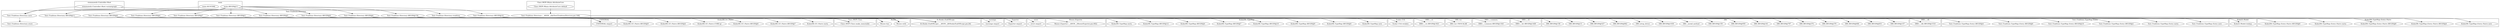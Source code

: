 digraph {
graph [overlap=false]
subgraph cluster_KiokuX_Model {
	label="KiokuX::Model";
	"KiokuX::Model::lookup";
}
subgraph cluster_Scalar_Util {
	label="Scalar::Util";
	"Scalar::Util::weaken";
}
subgraph cluster_UNIVERSAL {
	label="UNIVERSAL";
	"UNIVERSAL::import";
}
subgraph cluster_DBD___st {
	label="DBD::_::st";
	"DBD::_::st::BEGIN@1821";
}
subgraph cluster_DBI_var {
	label="DBI::var";
	"DBI::var::TIESCALAR";
}
subgraph cluster_DBD___common {
	label="DBD::_::common";
	"DBD::_::common::BEGIN@1343";
}
subgraph cluster_warnings {
	label="warnings";
	"warnings::import";
}
subgraph cluster_KiokuDB_GC_Naive {
	label="KiokuDB::GC::Naive";
	"KiokuDB::GC::Naive::BEGIN@6";
	"KiokuDB::GC::Naive::CORE:qr";
	"KiokuDB::GC::Naive::BEGIN@4";
	"KiokuDB::GC::Naive::BEGIN@9";
	"KiokuDB::GC::Naive::meta";
	"KiokuDB::GC::Naive::BEGIN@7";
}
subgraph cluster_Class_MOP_Class {
	label="Class::MOP::Class";
	"Class::MOP::Class::make_immutable";
}
subgraph cluster_stemmaweb_Controller_Root {
	label="stemmaweb::Controller::Root";
	"stemmaweb::Controller::Root::variantgraph";
}
subgraph cluster_KiokuDB_TypeMap_Entry_Naive {
	label="KiokuDB::TypeMap::Entry::Naive";
	"KiokuDB::TypeMap::Entry::Naive::new";
	"KiokuDB::TypeMap::Entry::Naive::BEGIN@4";
	"KiokuDB::TypeMap::Entry::Naive::BEGIN@8";
	"KiokuDB::TypeMap::Entry::Naive::meta";
	"KiokuDB::TypeMap::Entry::Naive::BEGIN@6";
}
subgraph cluster_main {
	label="main";
	"main::RUNTIME";
	"main::BEGIN@11";
}
subgraph cluster_Class_MOP_Mixin_AttributeCore {
	label="Class::MOP::Mixin::AttributeCore";
	"Class::MOP::Mixin::AttributeCore::default";
}
subgraph cluster_Moose {
	label="Moose";
	"Moose::with";
	"Moose::has";
}
subgraph cluster_KiokuDB_TypeMap {
	label="KiokuDB::TypeMap";
	"KiokuDB::TypeMap::BEGIN@7";
	"KiokuDB::TypeMap::new";
	"KiokuDB::TypeMap::BEGIN@12";
	"KiokuDB::TypeMap::meta";
	"KiokuDB::TypeMap::BEGIN@6";
	"KiokuDB::TypeMap::BEGIN@9";
	"KiokuDB::TypeMap::BEGIN@10";
	"KiokuDB::TypeMap::BEGIN@4";
}
subgraph cluster_DBD___dr {
	label="DBD::_::dr";
	"DBD::_::dr::BEGIN@1449";
}
subgraph cluster_Exporter {
	label="Exporter";
	"Exporter::import";
}
subgraph cluster_DBI {
	label="DBI";
	"DBI::BEGIN@274";
	"DBI::BEGIN@797";
	"DBI::BEGIN@161";
	"DBI::BEGIN@959";
	"DBI::BEGIN@159";
	"DBI::_install_method";
	"DBI::BEGIN@1030";
	"DBI::setup_driver";
	"DBI::BEGIN@862";
	"DBI::BEGIN@527";
	"DBI::BEGIN@13";
	"DBI::BEGIN@158";
	"DBI::BEGIN@157";
	"DBI::BEGIN@831";
	"DBI::BEGIN@684";
	"DBI::BEGIN@270";
}
subgraph cluster_DBD___db {
	label="DBD::_::db";
	"DBD::_::db::BEGIN@1510";
}
subgraph cluster_Text_Tradition_Directory {
	label="Text::Tradition::Directory";
	"Text::Tradition::Directory::BEGIN@8";
	"Text::Tradition::Directory::BEGIN@4";
	"Text::Tradition::Directory::BEGIN@7";
	"Text::Tradition::Directory::BEGIN@3";
	"Text::Tradition::Directory::BEGIN@5";
	"Text::Tradition::Directory::BEGIN@9";
	"Text::Tradition::Directory::BEGIN@6";
	"Text::Tradition::Directory::BEGIN@154";
	"Text::Tradition::Directory::BEGIN@11";
	"Text::Tradition::Directory::tradition";
	"Text::Tradition::Directory::store";
	"Text::Tradition::Directory::save";
	"Text::Tradition::Directory::BEGIN@10";
	"Text::Tradition::Directory::__ANON__[lib/Text/Tradition/Directory.pm:168]";
}
subgraph cluster_Moose_Exporter {
	label="Moose::Exporter";
	"Moose::Exporter::__ANON__[Moose/Exporter.pm:492]";
}
subgraph cluster_B_Hooks_EndOfScope {
	label="B::Hooks::EndOfScope";
	"B::Hooks::EndOfScope::__ANON__[B/Hooks/EndOfScope.pm:26]";
}
subgraph cluster_strict {
	label="strict";
	"strict::import";
}
subgraph cluster_Text_Tradition_TypeMap_Entry {
	label="Text::Tradition::TypeMap::Entry";
	"Text::Tradition::TypeMap::Entry::BEGIN@6";
	"Text::Tradition::TypeMap::Entry::BEGIN@4";
	"Text::Tradition::TypeMap::Entry::meta";
	"Text::Tradition::TypeMap::Entry::new";
	"Text::Tradition::TypeMap::Entry::BEGIN@10";
	"Text::Tradition::TypeMap::Entry::BEGIN@2";
}
"Class::MOP::Mixin::AttributeCore::default" -> "Text::Tradition::Directory::__ANON__[lib/Text/Tradition/Directory.pm:168]";
"Text::Tradition::Directory::BEGIN@6" -> "DBD::_::db::BEGIN@1510";
"main::BEGIN@11" -> "Text::Tradition::Directory::BEGIN@7";
"Text::Tradition::Directory::BEGIN@6" -> "DBI::_install_method";
"Text::Tradition::Directory::BEGIN@9" -> "KiokuDB::TypeMap::BEGIN@12";
"Text::Tradition::Directory::BEGIN@6" -> "DBI::BEGIN@684";
"main::BEGIN@11" -> "Text::Tradition::Directory::BEGIN@5";
"main::BEGIN@11" -> "Text::Tradition::Directory::BEGIN@10";
"Text::Tradition::Directory::BEGIN@9" -> "KiokuDB::TypeMap::BEGIN@4";
"Text::Tradition::Directory::BEGIN@8" -> "UNIVERSAL::import";
"Text::Tradition::Directory::BEGIN@10" -> "UNIVERSAL::import";
"Text::Tradition::Directory::BEGIN@9" -> "UNIVERSAL::import";
"Text::Tradition::Directory::BEGIN@154" -> "UNIVERSAL::import";
"Text::Tradition::Directory::BEGIN@11" -> "UNIVERSAL::import";
"main::BEGIN@11" -> "Text::Tradition::Directory::BEGIN@9";
"Text::Tradition::Directory::save" -> "Text::Tradition::Directory::store";
"Text::Tradition::Directory::BEGIN@8" -> "Moose::has";
"Text::Tradition::Directory::BEGIN@9" -> "Moose::has";
"Text::Tradition::Directory::BEGIN@6" -> "DBI::BEGIN@831";
"Text::Tradition::Directory::__ANON__[lib/Text/Tradition/Directory.pm:168]" -> "KiokuDB::TypeMap::new";
"Text::Tradition::Directory::BEGIN@154" -> "Text::Tradition::TypeMap::Entry::meta";
"main::BEGIN@11" -> "Text::Tradition::Directory::BEGIN@8";
"Text::Tradition::Directory::BEGIN@8" -> "KiokuDB::GC::Naive::BEGIN@7";
"Text::Tradition::Directory::BEGIN@8" -> "KiokuDB::GC::Naive::CORE:qr";
"Text::Tradition::Directory::BEGIN@6" -> "DBI::BEGIN@157";
"Text::Tradition::Directory::BEGIN@6" -> "DBI::BEGIN@797";
"Text::Tradition::Directory::BEGIN@6" -> "DBI::BEGIN@527";
"Text::Tradition::Directory::BEGIN@6" -> "DBI::BEGIN@159";
"Text::Tradition::Directory::BEGIN@154" -> "Text::Tradition::TypeMap::Entry::BEGIN@2";
"Text::Tradition::Directory::BEGIN@3" -> "strict::import";
"Text::Tradition::Directory::__ANON__[lib/Text/Tradition/Directory.pm:168]" -> "KiokuDB::TypeMap::Entry::Naive::new";
"Text::Tradition::Directory::BEGIN@154" -> "Text::Tradition::TypeMap::Entry::BEGIN@4";
"Text::Tradition::Directory::BEGIN@8" -> "B::Hooks::EndOfScope::__ANON__[B/Hooks/EndOfScope.pm:26]";
"Text::Tradition::Directory::BEGIN@10" -> "B::Hooks::EndOfScope::__ANON__[B/Hooks/EndOfScope.pm:26]";
"Text::Tradition::Directory::BEGIN@9" -> "B::Hooks::EndOfScope::__ANON__[B/Hooks/EndOfScope.pm:26]";
"Text::Tradition::Directory::BEGIN@154" -> "B::Hooks::EndOfScope::__ANON__[B/Hooks/EndOfScope.pm:26]";
"Text::Tradition::Directory::BEGIN@9" -> "KiokuDB::TypeMap::BEGIN@10";
"Text::Tradition::Directory::BEGIN@8" -> "Moose::with";
"Text::Tradition::Directory::BEGIN@9" -> "Moose::with";
"Text::Tradition::Directory::BEGIN@154" -> "Moose::with";
"Text::Tradition::Directory::BEGIN@10" -> "Moose::with";
"Text::Tradition::Directory::BEGIN@8" -> "KiokuDB::GC::Naive::BEGIN@9";
"Text::Tradition::Directory::BEGIN@5" -> "Moose::Exporter::__ANON__[Moose/Exporter.pm:492]";
"Text::Tradition::Directory::BEGIN@6" -> "DBI::BEGIN@959";
"Text::Tradition::Directory::BEGIN@9" -> "KiokuDB::TypeMap::meta";
"Text::Tradition::Directory::BEGIN@10" -> "KiokuDB::TypeMap::Entry::Naive::BEGIN@6";
"Text::Tradition::Directory::__ANON__[lib/Text/Tradition/Directory.pm:168]" -> "Text::Tradition::TypeMap::Entry::new";
"Text::Tradition::Directory::BEGIN@7" -> "Exporter::import";
"Text::Tradition::Directory::BEGIN@6" -> "Exporter::import";
"Text::Tradition::Directory::BEGIN@6" -> "DBI::var::TIESCALAR";
"Text::Tradition::Directory::BEGIN@6" -> "DBI::BEGIN@270";
"Text::Tradition::Directory::BEGIN@6" -> "DBD::_::st::BEGIN@1821";
"main::BEGIN@11" -> "Text::Tradition::Directory::BEGIN@6";
"Text::Tradition::Directory::BEGIN@6" -> "DBD::_::common::BEGIN@1343";
"main::BEGIN@11" -> "Text::Tradition::Directory::BEGIN@11";
"Text::Tradition::Directory::BEGIN@4" -> "warnings::import";
"Text::Tradition::Directory::BEGIN@9" -> "KiokuDB::TypeMap::BEGIN@7";
"Text::Tradition::Directory::tradition" -> "KiokuX::Model::lookup";
"stemmaweb::Controller::Root::variantgraph" -> "Text::Tradition::Directory::tradition";
"Text::Tradition::Directory::BEGIN@10" -> "KiokuDB::TypeMap::Entry::Naive::meta";
"Text::Tradition::Directory::BEGIN@6" -> "DBI::BEGIN@161";
"Text::Tradition::Directory::BEGIN@10" -> "KiokuDB::TypeMap::Entry::Naive::BEGIN@4";
"Text::Tradition::Directory::BEGIN@8" -> "KiokuDB::GC::Naive::BEGIN@6";
"Text::Tradition::Directory::BEGIN@6" -> "DBI::BEGIN@862";
"Text::Tradition::Directory::BEGIN@6" -> "DBI::setup_driver";
"Text::Tradition::Directory::BEGIN@6" -> "DBI::BEGIN@158";
"Text::Tradition::Directory::BEGIN@8" -> "Class::MOP::Class::make_immutable";
"Text::Tradition::Directory::BEGIN@10" -> "Class::MOP::Class::make_immutable";
"Text::Tradition::Directory::BEGIN@9" -> "Class::MOP::Class::make_immutable";
"Text::Tradition::Directory::BEGIN@154" -> "Class::MOP::Class::make_immutable";
"Text::Tradition::Directory::BEGIN@6" -> "Scalar::Util::weaken";
"Text::Tradition::Directory::BEGIN@9" -> "KiokuDB::TypeMap::BEGIN@9";
"main::BEGIN@11" -> "Text::Tradition::Directory::BEGIN@4";
"Text::Tradition::Directory::BEGIN@6" -> "DBI::BEGIN@13";
"Text::Tradition::Directory::BEGIN@154" -> "Text::Tradition::TypeMap::Entry::BEGIN@10";
"main::BEGIN@11" -> "Text::Tradition::Directory::BEGIN@3";
"Text::Tradition::Directory::BEGIN@6" -> "DBI::BEGIN@1030";
"Text::Tradition::Directory::BEGIN@6" -> "DBI::BEGIN@274";
"Text::Tradition::Directory::BEGIN@154" -> "Text::Tradition::TypeMap::Entry::BEGIN@6";
"Text::Tradition::Directory::BEGIN@8" -> "KiokuDB::GC::Naive::meta";
"Text::Tradition::Directory::BEGIN@6" -> "DBD::_::dr::BEGIN@1449";
"Text::Tradition::Directory::BEGIN@10" -> "KiokuDB::TypeMap::Entry::Naive::BEGIN@8";
"main::BEGIN@11" -> "Text::Tradition::Directory::BEGIN@154";
"Text::Tradition::Directory::BEGIN@9" -> "KiokuDB::TypeMap::BEGIN@6";
"stemmaweb::Controller::Root::variantgraph" -> "Text::Tradition::Directory::save";
"main::RUNTIME" -> "Text::Tradition::Directory::save";
"Text::Tradition::Directory::BEGIN@8" -> "KiokuDB::GC::Naive::BEGIN@4";
}
